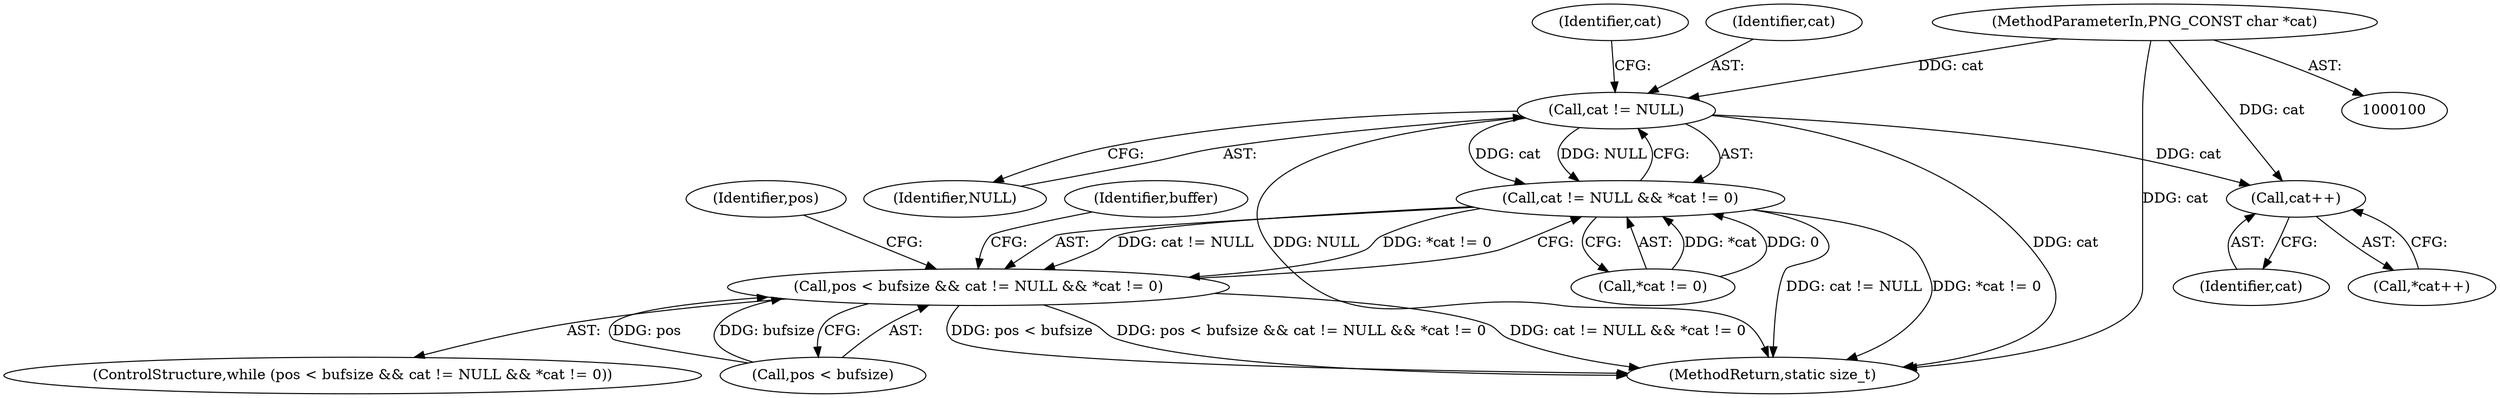 digraph "1_Android_9d4853418ab2f754c2b63e091c29c5529b8b86ca_123@del" {
"1000104" [label="(MethodParameterIn,PNG_CONST char *cat)"];
"1000112" [label="(Call,cat != NULL)"];
"1000111" [label="(Call,cat != NULL && *cat != 0)"];
"1000107" [label="(Call,pos < bufsize && cat != NULL && *cat != 0)"];
"1000125" [label="(Call,cat++)"];
"1000112" [label="(Call,cat != NULL)"];
"1000117" [label="(Identifier,cat)"];
"1000125" [label="(Call,cat++)"];
"1000106" [label="(ControlStructure,while (pos < bufsize && cat != NULL && *cat != 0))"];
"1000124" [label="(Call,*cat++)"];
"1000104" [label="(MethodParameterIn,PNG_CONST char *cat)"];
"1000114" [label="(Identifier,NULL)"];
"1000107" [label="(Call,pos < bufsize && cat != NULL && *cat != 0)"];
"1000129" [label="(Identifier,pos)"];
"1000126" [label="(Identifier,cat)"];
"1000143" [label="(MethodReturn,static size_t)"];
"1000121" [label="(Identifier,buffer)"];
"1000111" [label="(Call,cat != NULL && *cat != 0)"];
"1000115" [label="(Call,*cat != 0)"];
"1000113" [label="(Identifier,cat)"];
"1000108" [label="(Call,pos < bufsize)"];
"1000104" -> "1000100"  [label="AST: "];
"1000104" -> "1000143"  [label="DDG: cat"];
"1000104" -> "1000112"  [label="DDG: cat"];
"1000104" -> "1000125"  [label="DDG: cat"];
"1000112" -> "1000111"  [label="AST: "];
"1000112" -> "1000114"  [label="CFG: "];
"1000113" -> "1000112"  [label="AST: "];
"1000114" -> "1000112"  [label="AST: "];
"1000117" -> "1000112"  [label="CFG: "];
"1000111" -> "1000112"  [label="CFG: "];
"1000112" -> "1000143"  [label="DDG: NULL"];
"1000112" -> "1000143"  [label="DDG: cat"];
"1000112" -> "1000111"  [label="DDG: cat"];
"1000112" -> "1000111"  [label="DDG: NULL"];
"1000112" -> "1000125"  [label="DDG: cat"];
"1000111" -> "1000107"  [label="AST: "];
"1000111" -> "1000115"  [label="CFG: "];
"1000115" -> "1000111"  [label="AST: "];
"1000107" -> "1000111"  [label="CFG: "];
"1000111" -> "1000143"  [label="DDG: *cat != 0"];
"1000111" -> "1000143"  [label="DDG: cat != NULL"];
"1000111" -> "1000107"  [label="DDG: cat != NULL"];
"1000111" -> "1000107"  [label="DDG: *cat != 0"];
"1000115" -> "1000111"  [label="DDG: *cat"];
"1000115" -> "1000111"  [label="DDG: 0"];
"1000107" -> "1000106"  [label="AST: "];
"1000107" -> "1000108"  [label="CFG: "];
"1000108" -> "1000107"  [label="AST: "];
"1000121" -> "1000107"  [label="CFG: "];
"1000129" -> "1000107"  [label="CFG: "];
"1000107" -> "1000143"  [label="DDG: pos < bufsize"];
"1000107" -> "1000143"  [label="DDG: pos < bufsize && cat != NULL && *cat != 0"];
"1000107" -> "1000143"  [label="DDG: cat != NULL && *cat != 0"];
"1000108" -> "1000107"  [label="DDG: pos"];
"1000108" -> "1000107"  [label="DDG: bufsize"];
"1000125" -> "1000124"  [label="AST: "];
"1000125" -> "1000126"  [label="CFG: "];
"1000126" -> "1000125"  [label="AST: "];
"1000124" -> "1000125"  [label="CFG: "];
}
